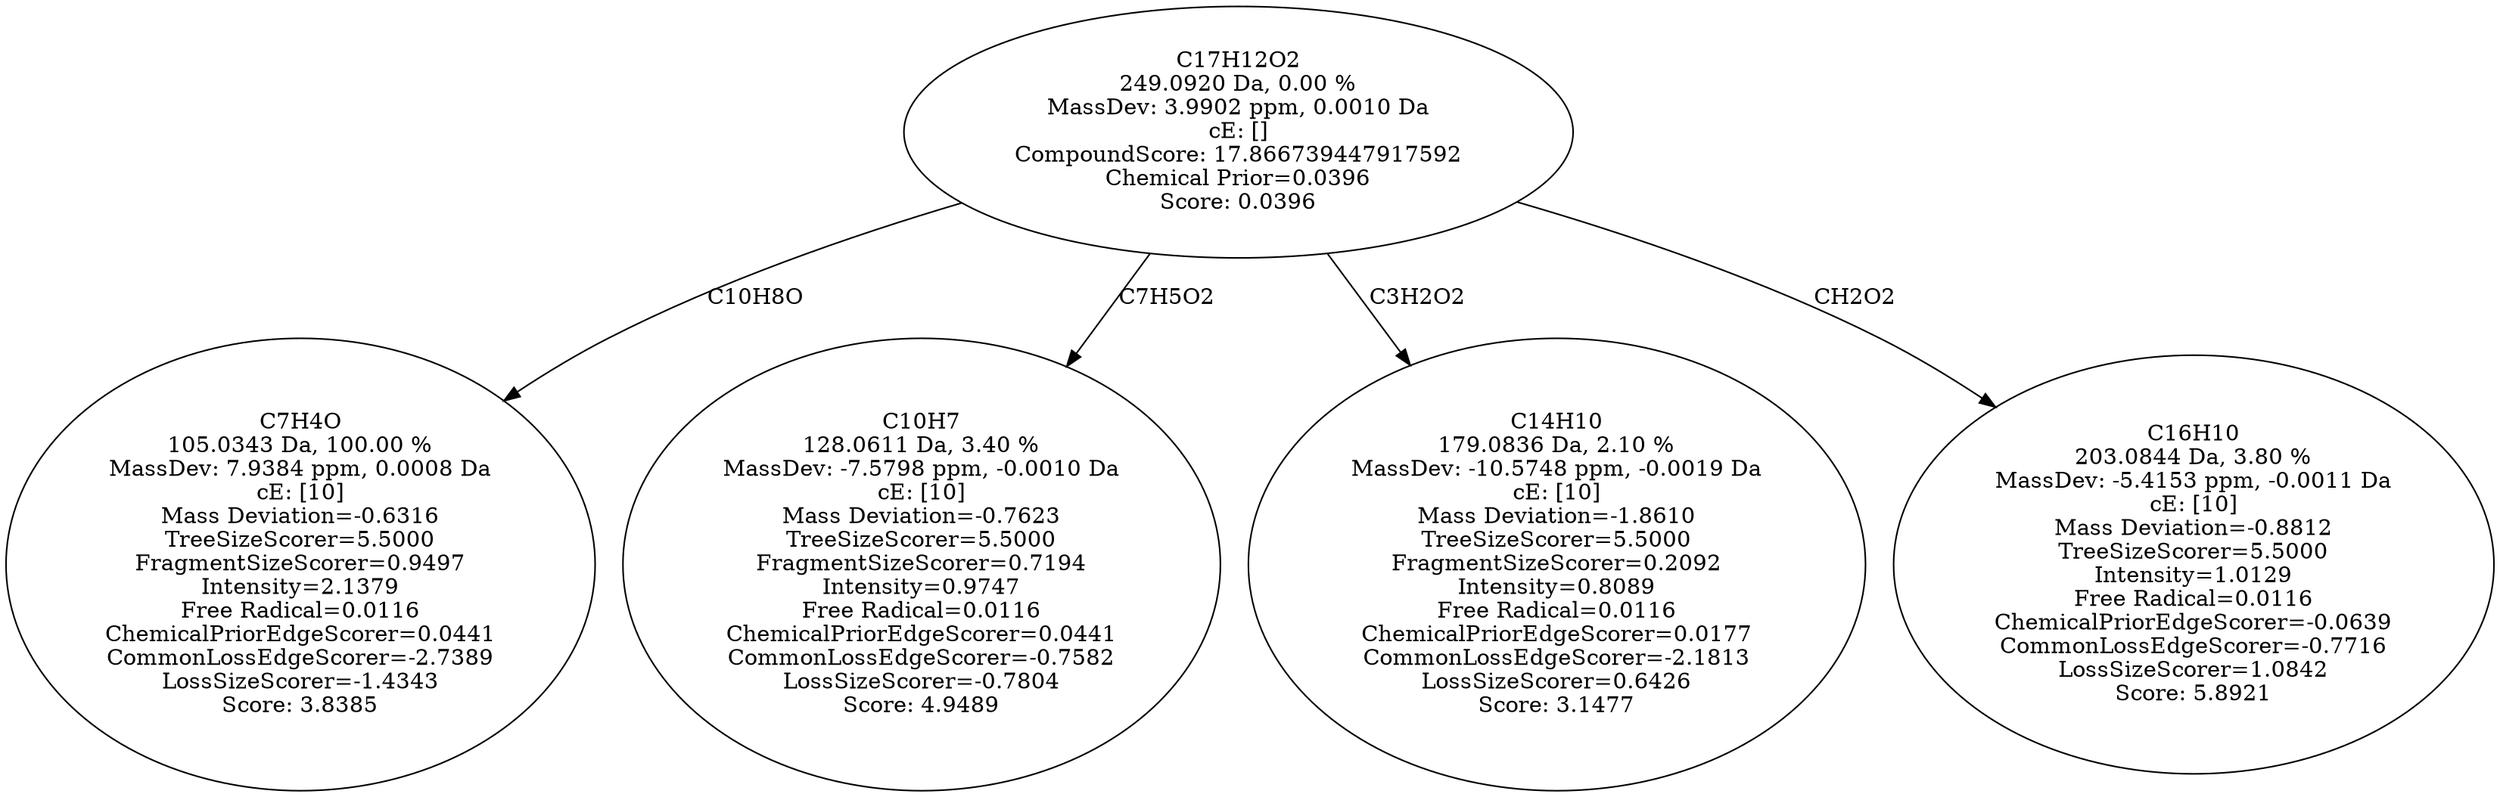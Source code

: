 strict digraph {
v1 [label="C7H4O\n105.0343 Da, 100.00 %\nMassDev: 7.9384 ppm, 0.0008 Da\ncE: [10]\nMass Deviation=-0.6316\nTreeSizeScorer=5.5000\nFragmentSizeScorer=0.9497\nIntensity=2.1379\nFree Radical=0.0116\nChemicalPriorEdgeScorer=0.0441\nCommonLossEdgeScorer=-2.7389\nLossSizeScorer=-1.4343\nScore: 3.8385"];
v2 [label="C10H7\n128.0611 Da, 3.40 %\nMassDev: -7.5798 ppm, -0.0010 Da\ncE: [10]\nMass Deviation=-0.7623\nTreeSizeScorer=5.5000\nFragmentSizeScorer=0.7194\nIntensity=0.9747\nFree Radical=0.0116\nChemicalPriorEdgeScorer=0.0441\nCommonLossEdgeScorer=-0.7582\nLossSizeScorer=-0.7804\nScore: 4.9489"];
v3 [label="C14H10\n179.0836 Da, 2.10 %\nMassDev: -10.5748 ppm, -0.0019 Da\ncE: [10]\nMass Deviation=-1.8610\nTreeSizeScorer=5.5000\nFragmentSizeScorer=0.2092\nIntensity=0.8089\nFree Radical=0.0116\nChemicalPriorEdgeScorer=0.0177\nCommonLossEdgeScorer=-2.1813\nLossSizeScorer=0.6426\nScore: 3.1477"];
v4 [label="C16H10\n203.0844 Da, 3.80 %\nMassDev: -5.4153 ppm, -0.0011 Da\ncE: [10]\nMass Deviation=-0.8812\nTreeSizeScorer=5.5000\nIntensity=1.0129\nFree Radical=0.0116\nChemicalPriorEdgeScorer=-0.0639\nCommonLossEdgeScorer=-0.7716\nLossSizeScorer=1.0842\nScore: 5.8921"];
v5 [label="C17H12O2\n249.0920 Da, 0.00 %\nMassDev: 3.9902 ppm, 0.0010 Da\ncE: []\nCompoundScore: 17.866739447917592\nChemical Prior=0.0396\nScore: 0.0396"];
v5 -> v1 [label="C10H8O"];
v5 -> v2 [label="C7H5O2"];
v5 -> v3 [label="C3H2O2"];
v5 -> v4 [label="CH2O2"];
}